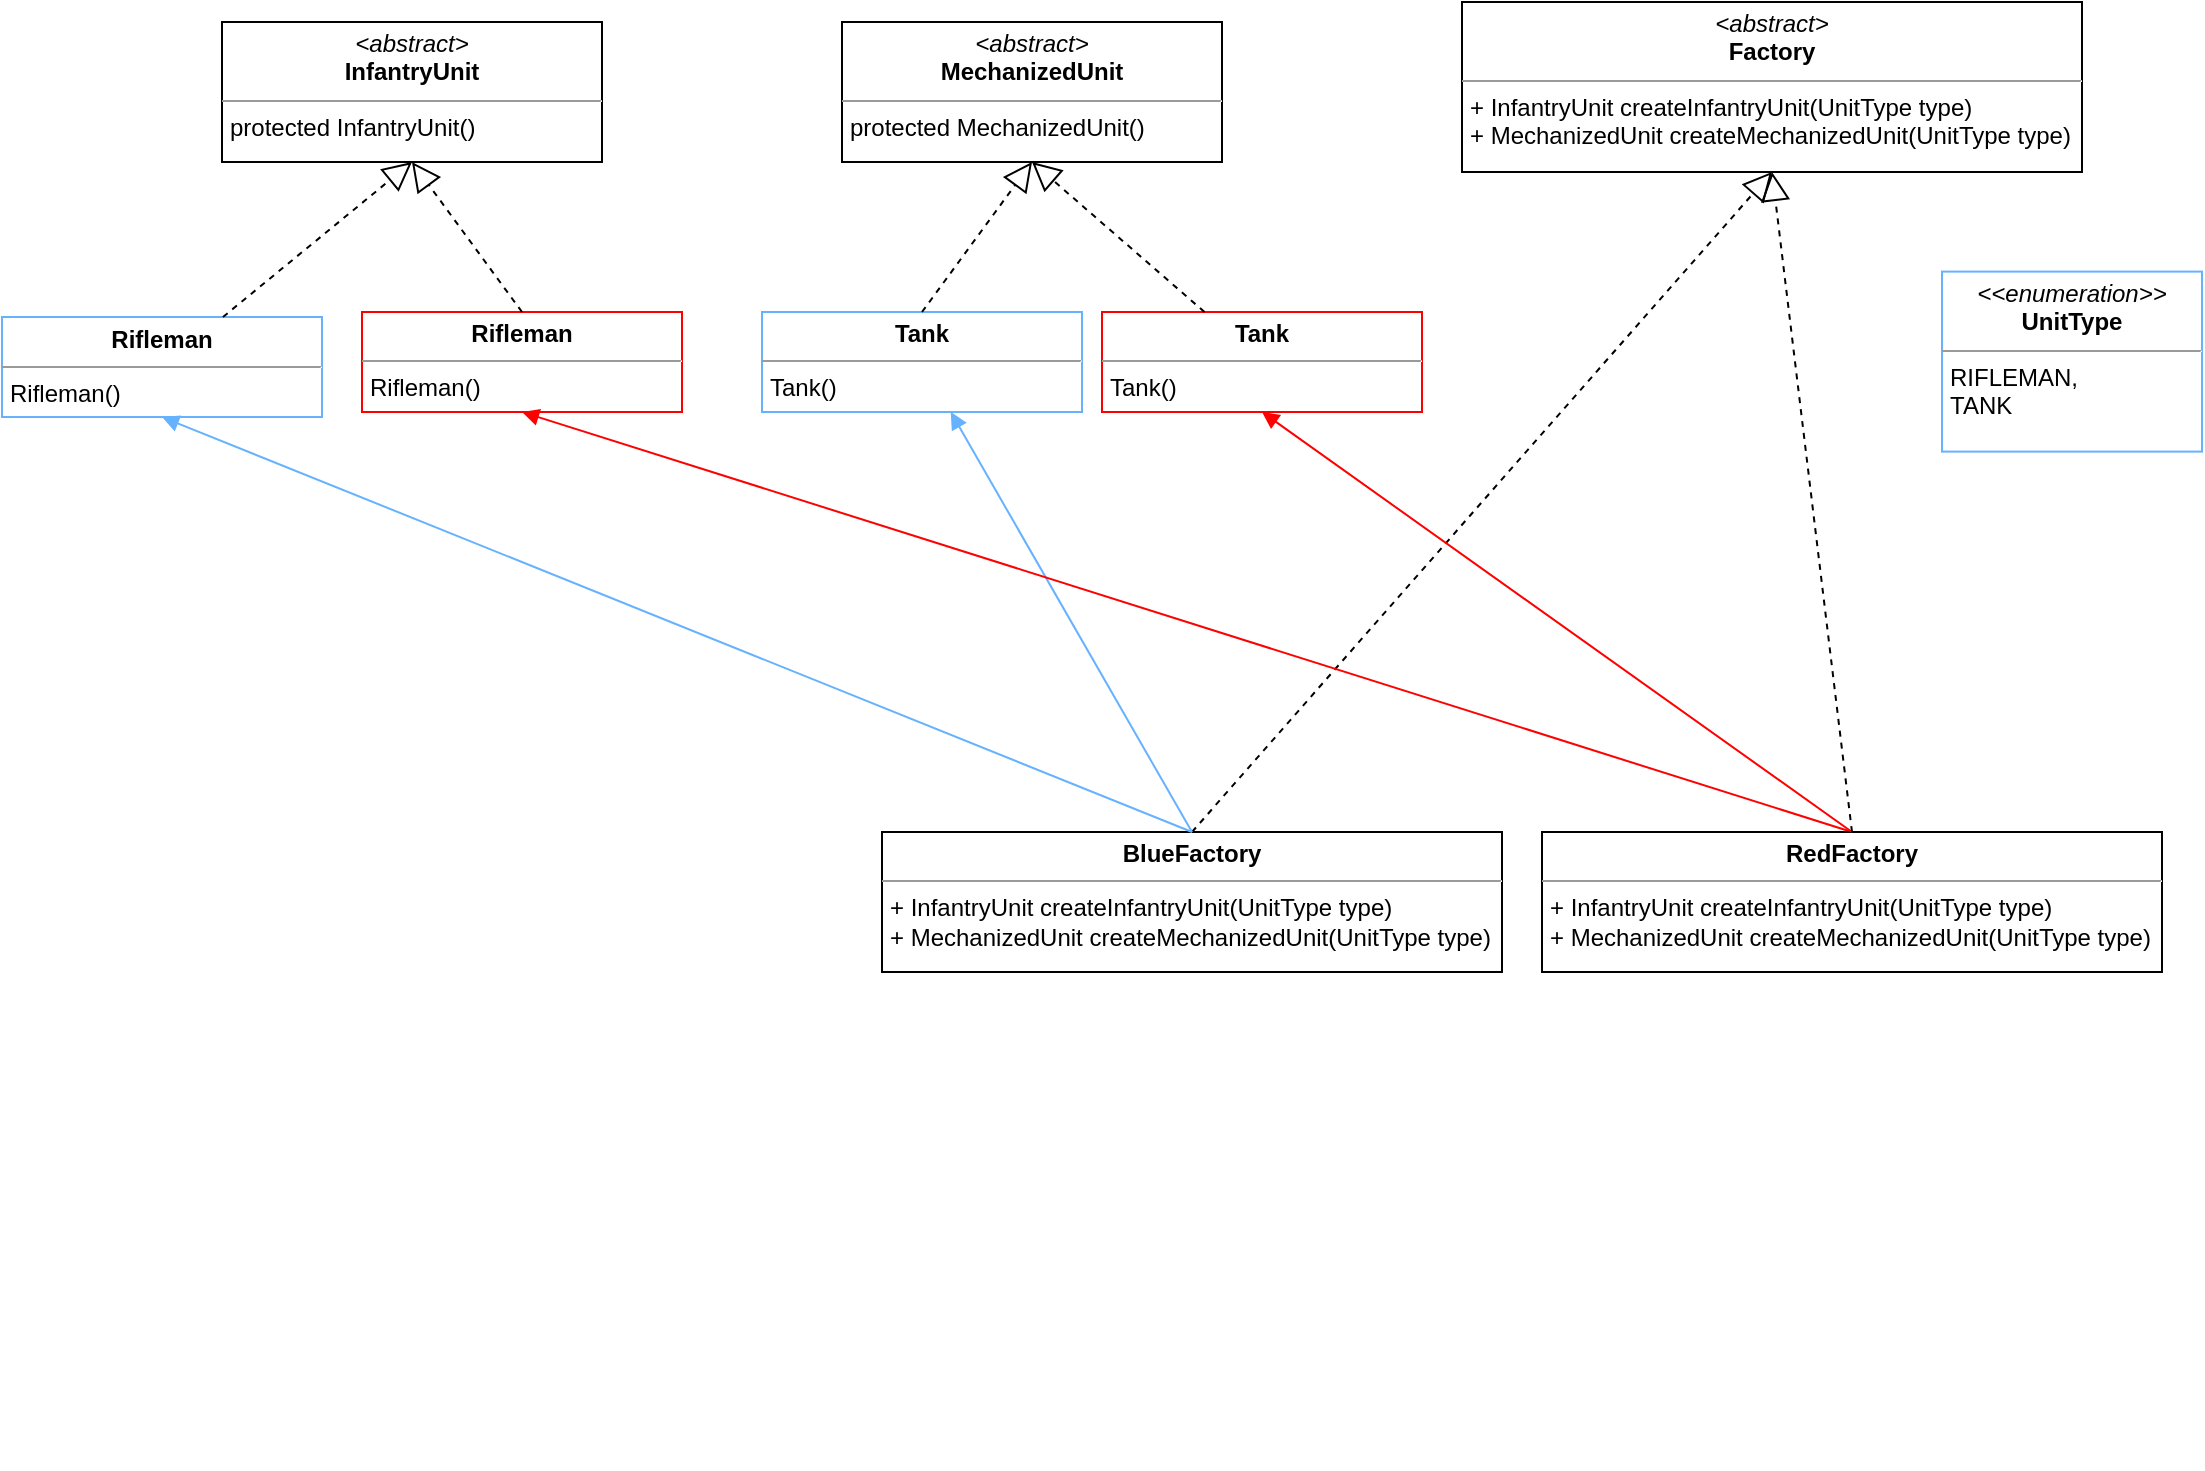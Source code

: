 <mxfile version="10.7.7" type="device"><diagram id="myp2j5GhFaoeZRR024FT" name="Page-1"><mxGraphModel dx="1010" dy="517" grid="1" gridSize="10" guides="1" tooltips="1" connect="1" arrows="1" fold="1" page="1" pageScale="1" pageWidth="827" pageHeight="1169" math="0" shadow="0"><root><mxCell id="0"/><mxCell id="1" parent="0"/><mxCell id="9NYKBY-X-d-ygNzJKOde-1" value="&lt;p style=&quot;margin: 0px ; margin-top: 4px ; text-align: center&quot;&gt;&lt;i&gt;&amp;lt;abstract&amp;gt;&lt;/i&gt;&lt;br&gt;&lt;b&gt;InfantryUnit&lt;/b&gt;&lt;/p&gt;&lt;hr size=&quot;1&quot;&gt;&lt;p style=&quot;margin: 0px ; margin-left: 4px&quot;&gt;protected InfantryUnit()&lt;/p&gt;" style="verticalAlign=top;align=left;overflow=fill;fontSize=12;fontFamily=Helvetica;html=1;" vertex="1" parent="1"><mxGeometry x="150" y="105" width="190" height="70" as="geometry"/></mxCell><mxCell id="9NYKBY-X-d-ygNzJKOde-2" value="&lt;p style=&quot;margin: 0px ; margin-top: 4px ; text-align: center&quot;&gt;&lt;i&gt;&amp;lt;abstract&amp;gt;&lt;/i&gt;&lt;br&gt;&lt;b&gt;Factory&lt;/b&gt;&lt;/p&gt;&lt;hr size=&quot;1&quot;&gt;&lt;p style=&quot;margin: 0px ; margin-left: 4px&quot;&gt;+ InfantryUnit createInfantryUnit(UnitType type)&lt;/p&gt;&lt;p style=&quot;margin: 0px ; margin-left: 4px&quot;&gt;+ MechanizedUnit createMechanizedUnit(UnitType type)&lt;/p&gt;&lt;br&gt;" style="verticalAlign=top;align=left;overflow=fill;fontSize=12;fontFamily=Helvetica;html=1;" vertex="1" parent="1"><mxGeometry x="770" y="95" width="310" height="85" as="geometry"/></mxCell><mxCell id="9NYKBY-X-d-ygNzJKOde-3" value="&lt;p style=&quot;margin: 0px ; margin-top: 4px ; text-align: center&quot;&gt;&lt;b&gt;Tank&lt;/b&gt;&lt;/p&gt;&lt;hr size=&quot;1&quot;&gt;&lt;p style=&quot;margin: 0px ; margin-left: 4px&quot;&gt;Tank()&lt;/p&gt;" style="verticalAlign=top;align=left;overflow=fill;fontSize=12;fontFamily=Helvetica;html=1;strokeColor=#FF0000;" vertex="1" parent="1"><mxGeometry x="590" y="250" width="160" height="50" as="geometry"/></mxCell><mxCell id="9NYKBY-X-d-ygNzJKOde-4" value="&lt;p style=&quot;margin: 0px ; margin-top: 4px ; text-align: center&quot;&gt;&lt;b&gt;Rifleman&lt;/b&gt;&lt;/p&gt;&lt;hr size=&quot;1&quot;&gt;&lt;p style=&quot;margin: 0px ; margin-left: 4px&quot;&gt;Rifleman()&lt;/p&gt;" style="verticalAlign=top;align=left;overflow=fill;fontSize=12;fontFamily=Helvetica;html=1;strokeColor=#66B2FF;" vertex="1" parent="1"><mxGeometry x="40" y="252.5" width="160" height="50" as="geometry"/></mxCell><mxCell id="9NYKBY-X-d-ygNzJKOde-5" value="&lt;p style=&quot;margin: 0px ; margin-top: 4px ; text-align: center&quot;&gt;&lt;b&gt;BlueFactory&lt;/b&gt;&lt;/p&gt;&lt;hr size=&quot;1&quot;&gt;&lt;p style=&quot;margin: 0px ; margin-left: 4px&quot;&gt;+ InfantryUnit createInfantryUnit(UnitType type)&lt;/p&gt;&lt;p style=&quot;margin: 0px ; margin-left: 4px&quot;&gt;&lt;span&gt;+ MechanizedUnit createMechanizedUnit(UnitType type)&lt;/span&gt;&lt;/p&gt;" style="verticalAlign=top;align=left;overflow=fill;fontSize=12;fontFamily=Helvetica;html=1;" vertex="1" parent="1"><mxGeometry x="480" y="510" width="310" height="70" as="geometry"/></mxCell><mxCell id="9NYKBY-X-d-ygNzJKOde-6" value="" style="endArrow=block;dashed=1;endFill=0;endSize=12;html=1;entryX=0.5;entryY=1;entryDx=0;entryDy=0;" edge="1" parent="1" source="9NYKBY-X-d-ygNzJKOde-3" target="9NYKBY-X-d-ygNzJKOde-24"><mxGeometry width="160" relative="1" as="geometry"><mxPoint y="230" as="sourcePoint"/><mxPoint x="160" y="230" as="targetPoint"/></mxGeometry></mxCell><mxCell id="9NYKBY-X-d-ygNzJKOde-7" value="" style="endArrow=block;dashed=1;endFill=0;endSize=12;html=1;" edge="1" parent="1" source="9NYKBY-X-d-ygNzJKOde-4"><mxGeometry width="160" relative="1" as="geometry"><mxPoint x="300" y="410" as="sourcePoint"/><mxPoint x="245" y="175" as="targetPoint"/></mxGeometry></mxCell><mxCell id="9NYKBY-X-d-ygNzJKOde-9" value="" style="endArrow=block;dashed=1;endFill=0;endSize=12;html=1;entryX=0.5;entryY=1;entryDx=0;entryDy=0;exitX=0.5;exitY=0;exitDx=0;exitDy=0;" edge="1" parent="1" source="9NYKBY-X-d-ygNzJKOde-5" target="9NYKBY-X-d-ygNzJKOde-2"><mxGeometry width="160" relative="1" as="geometry"><mxPoint x="430" y="190" as="sourcePoint"/><mxPoint x="590" y="190" as="targetPoint"/></mxGeometry></mxCell><mxCell id="9NYKBY-X-d-ygNzJKOde-11" value="" style="endArrow=block;endFill=1;html=1;align=left;verticalAlign=top;exitX=0.5;exitY=0;exitDx=0;exitDy=0;entryX=0.5;entryY=1;entryDx=0;entryDy=0;strokeColor=#66B2FF;" edge="1" parent="1" source="9NYKBY-X-d-ygNzJKOde-5" target="9NYKBY-X-d-ygNzJKOde-4"><mxGeometry x="-1" relative="1" as="geometry"><mxPoint x="320" y="430" as="sourcePoint"/><mxPoint x="480" y="430" as="targetPoint"/></mxGeometry></mxCell><mxCell id="9NYKBY-X-d-ygNzJKOde-12" value="" style="resizable=0;html=1;align=left;verticalAlign=bottom;labelBackgroundColor=#ffffff;fontSize=10;" connectable="0" vertex="1" parent="9NYKBY-X-d-ygNzJKOde-11"><mxGeometry x="-1" relative="1" as="geometry"/></mxCell><mxCell id="9NYKBY-X-d-ygNzJKOde-13" value="" style="endArrow=block;endFill=1;html=1;align=left;verticalAlign=top;strokeColor=#66B2FF;exitX=0.5;exitY=0;exitDx=0;exitDy=0;" edge="1" parent="1" source="9NYKBY-X-d-ygNzJKOde-5" target="9NYKBY-X-d-ygNzJKOde-28"><mxGeometry x="-1" relative="1" as="geometry"><mxPoint x="520" y="350" as="sourcePoint"/><mxPoint x="409.096" y="310" as="targetPoint"/></mxGeometry></mxCell><mxCell id="9NYKBY-X-d-ygNzJKOde-14" value="" style="resizable=0;html=1;align=left;verticalAlign=bottom;labelBackgroundColor=#ffffff;fontSize=10;" connectable="0" vertex="1" parent="9NYKBY-X-d-ygNzJKOde-13"><mxGeometry x="-1" relative="1" as="geometry"/></mxCell><mxCell id="9NYKBY-X-d-ygNzJKOde-23" style="edgeStyle=none;rounded=0;orthogonalLoop=1;jettySize=auto;html=1;exitX=0.5;exitY=1;exitDx=0;exitDy=0;exitPerimeter=0;" edge="1" parent="1"><mxGeometry relative="1" as="geometry"><mxPoint x="511" y="820" as="sourcePoint"/><mxPoint x="511" y="820" as="targetPoint"/></mxGeometry></mxCell><mxCell id="9NYKBY-X-d-ygNzJKOde-24" value="&lt;p style=&quot;margin: 0px ; margin-top: 4px ; text-align: center&quot;&gt;&lt;i&gt;&amp;lt;abstract&amp;gt;&lt;/i&gt;&lt;br&gt;&lt;b&gt;MechanizedUnit&lt;/b&gt;&lt;/p&gt;&lt;hr size=&quot;1&quot;&gt;&lt;p style=&quot;margin: 0px ; margin-left: 4px&quot;&gt;protected MechanizedUnit()&lt;/p&gt;" style="verticalAlign=top;align=left;overflow=fill;fontSize=12;fontFamily=Helvetica;html=1;" vertex="1" parent="1"><mxGeometry x="460" y="105" width="190" height="70" as="geometry"/></mxCell><mxCell id="9NYKBY-X-d-ygNzJKOde-25" value="&lt;p style=&quot;margin: 0px ; margin-top: 4px ; text-align: center&quot;&gt;&lt;b&gt;Rifleman&lt;/b&gt;&lt;/p&gt;&lt;hr size=&quot;1&quot;&gt;&lt;p style=&quot;margin: 0px ; margin-left: 4px&quot;&gt;Rifleman()&lt;/p&gt;" style="verticalAlign=top;align=left;overflow=fill;fontSize=12;fontFamily=Helvetica;html=1;strokeColor=#FF0000;" vertex="1" parent="1"><mxGeometry x="220" y="250" width="160" height="50" as="geometry"/></mxCell><mxCell id="9NYKBY-X-d-ygNzJKOde-26" value="" style="endArrow=block;dashed=1;endFill=0;endSize=12;html=1;exitX=0.5;exitY=0;exitDx=0;exitDy=0;entryX=0.5;entryY=1;entryDx=0;entryDy=0;" edge="1" parent="1" source="9NYKBY-X-d-ygNzJKOde-25" target="9NYKBY-X-d-ygNzJKOde-1"><mxGeometry width="160" relative="1" as="geometry"><mxPoint x="160.488" y="262.5" as="sourcePoint"/><mxPoint x="240" y="180" as="targetPoint"/></mxGeometry></mxCell><mxCell id="9NYKBY-X-d-ygNzJKOde-27" style="edgeStyle=none;rounded=0;orthogonalLoop=1;jettySize=auto;html=1;exitX=0.5;exitY=0;exitDx=0;exitDy=0;strokeColor=#66B2FF;" edge="1" parent="1" source="9NYKBY-X-d-ygNzJKOde-25" target="9NYKBY-X-d-ygNzJKOde-25"><mxGeometry relative="1" as="geometry"/></mxCell><mxCell id="9NYKBY-X-d-ygNzJKOde-28" value="&lt;p style=&quot;margin: 0px ; margin-top: 4px ; text-align: center&quot;&gt;&lt;b&gt;Tank&lt;/b&gt;&lt;/p&gt;&lt;hr size=&quot;1&quot;&gt;&lt;p style=&quot;margin: 0px ; margin-left: 4px&quot;&gt;Tank()&lt;/p&gt;" style="verticalAlign=top;align=left;overflow=fill;fontSize=12;fontFamily=Helvetica;html=1;strokeColor=#66B2FF;" vertex="1" parent="1"><mxGeometry x="420" y="250" width="160" height="50" as="geometry"/></mxCell><mxCell id="9NYKBY-X-d-ygNzJKOde-29" value="" style="endArrow=block;dashed=1;endFill=0;endSize=12;html=1;entryX=0.5;entryY=1;entryDx=0;entryDy=0;exitX=0.5;exitY=0;exitDx=0;exitDy=0;" edge="1" parent="1" source="9NYKBY-X-d-ygNzJKOde-28" target="9NYKBY-X-d-ygNzJKOde-24"><mxGeometry width="160" relative="1" as="geometry"><mxPoint x="485" y="262.5" as="sourcePoint"/><mxPoint x="485" y="195" as="targetPoint"/></mxGeometry></mxCell><mxCell id="9NYKBY-X-d-ygNzJKOde-32" value="" style="endArrow=block;endFill=1;html=1;align=left;verticalAlign=top;exitX=0.5;exitY=0;exitDx=0;exitDy=0;entryX=0.5;entryY=1;entryDx=0;entryDy=0;strokeColor=#FF0000;" edge="1" parent="1" source="9NYKBY-X-d-ygNzJKOde-34" target="9NYKBY-X-d-ygNzJKOde-25"><mxGeometry x="-1" relative="1" as="geometry"><mxPoint x="660" y="520" as="sourcePoint"/><mxPoint x="130" y="313" as="targetPoint"/></mxGeometry></mxCell><mxCell id="9NYKBY-X-d-ygNzJKOde-33" value="" style="resizable=0;html=1;align=left;verticalAlign=bottom;labelBackgroundColor=#ffffff;fontSize=10;" connectable="0" vertex="1" parent="9NYKBY-X-d-ygNzJKOde-32"><mxGeometry x="-1" relative="1" as="geometry"/></mxCell><mxCell id="9NYKBY-X-d-ygNzJKOde-34" value="&lt;p style=&quot;margin: 0px ; margin-top: 4px ; text-align: center&quot;&gt;&lt;b&gt;RedFactory&lt;/b&gt;&lt;/p&gt;&lt;hr size=&quot;1&quot;&gt;&lt;p style=&quot;margin: 0px ; margin-left: 4px&quot;&gt;+ InfantryUnit createInfantryUnit(UnitType type)&lt;br&gt;&lt;/p&gt;&lt;p style=&quot;margin: 0px ; margin-left: 4px&quot;&gt;+ MechanizedUnit createMechanizedUnit(UnitType type)&lt;br&gt;&lt;/p&gt;&lt;p style=&quot;margin: 0px ; margin-left: 4px&quot;&gt;&lt;br&gt;&lt;/p&gt;" style="verticalAlign=top;align=left;overflow=fill;fontSize=12;fontFamily=Helvetica;html=1;" vertex="1" parent="1"><mxGeometry x="810" y="510" width="310" height="70" as="geometry"/></mxCell><mxCell id="9NYKBY-X-d-ygNzJKOde-35" value="" style="endArrow=block;endFill=1;html=1;align=left;verticalAlign=top;exitX=0.5;exitY=0;exitDx=0;exitDy=0;entryX=0.5;entryY=1;entryDx=0;entryDy=0;strokeColor=#FF0000;" edge="1" parent="1" source="9NYKBY-X-d-ygNzJKOde-34" target="9NYKBY-X-d-ygNzJKOde-3"><mxGeometry x="-1" relative="1" as="geometry"><mxPoint x="840" y="520" as="sourcePoint"/><mxPoint x="310" y="310" as="targetPoint"/></mxGeometry></mxCell><mxCell id="9NYKBY-X-d-ygNzJKOde-36" value="" style="resizable=0;html=1;align=left;verticalAlign=bottom;labelBackgroundColor=#ffffff;fontSize=10;" connectable="0" vertex="1" parent="9NYKBY-X-d-ygNzJKOde-35"><mxGeometry x="-1" relative="1" as="geometry"/></mxCell><mxCell id="9NYKBY-X-d-ygNzJKOde-37" value="" style="endArrow=block;dashed=1;endFill=0;endSize=12;html=1;entryX=0.5;entryY=1;entryDx=0;entryDy=0;exitX=0.5;exitY=0;exitDx=0;exitDy=0;" edge="1" parent="1" source="9NYKBY-X-d-ygNzJKOde-34" target="9NYKBY-X-d-ygNzJKOde-2"><mxGeometry width="160" relative="1" as="geometry"><mxPoint x="870" y="500" as="sourcePoint"/><mxPoint x="935" y="160" as="targetPoint"/></mxGeometry></mxCell><mxCell id="9NYKBY-X-d-ygNzJKOde-38" style="edgeStyle=none;rounded=0;orthogonalLoop=1;jettySize=auto;html=1;exitX=0.5;exitY=1;exitDx=0;exitDy=0;strokeColor=#FF0000;" edge="1" parent="1" source="9NYKBY-X-d-ygNzJKOde-5" target="9NYKBY-X-d-ygNzJKOde-5"><mxGeometry relative="1" as="geometry"/></mxCell><mxCell id="9NYKBY-X-d-ygNzJKOde-41" value="&lt;p style=&quot;margin: 0px ; margin-top: 4px ; text-align: center&quot;&gt;&lt;i&gt;&amp;lt;&amp;lt;enumeration&amp;gt;&amp;gt;&lt;/i&gt;&lt;br&gt;&lt;b&gt;UnitType&lt;/b&gt;&lt;/p&gt;&lt;hr size=&quot;1&quot;&gt;&lt;p style=&quot;margin: 0px ; margin-left: 4px&quot;&gt;RIFLEMAN,&lt;/p&gt;&lt;p style=&quot;margin: 0px ; margin-left: 4px&quot;&gt;TANK&lt;/p&gt;" style="verticalAlign=top;align=left;overflow=fill;fontSize=12;fontFamily=Helvetica;html=1;strokeColor=#66B2FF;" vertex="1" parent="1"><mxGeometry x="1010" y="229.8" width="130" height="90" as="geometry"/></mxCell></root></mxGraphModel></diagram></mxfile>